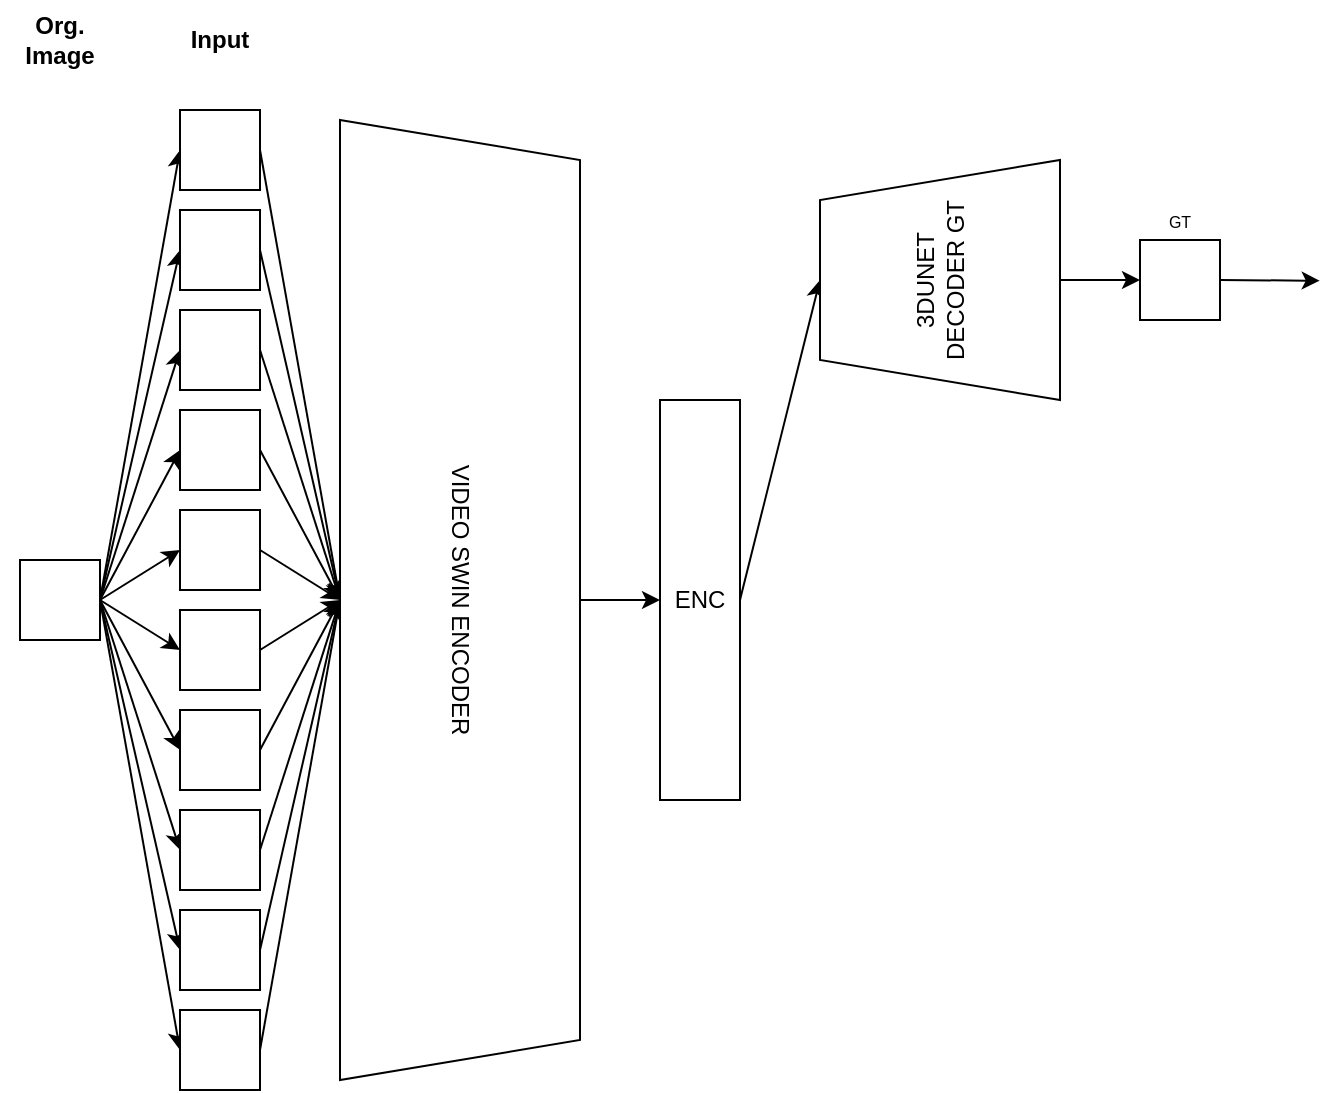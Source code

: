 <mxfile version="21.6.6" type="device">
  <diagram id="De9Vc6kwO28veqgYgvxa" name="Page-1">
    <mxGraphModel dx="1698" dy="764" grid="1" gridSize="10" guides="1" tooltips="1" connect="1" arrows="1" fold="1" page="1" pageScale="1" pageWidth="1169" pageHeight="827" math="0" shadow="0">
      <root>
        <mxCell id="0" />
        <mxCell id="1" parent="0" />
        <mxCell id="2" value="" style="whiteSpace=wrap;html=1;aspect=fixed;" parent="1" vertex="1">
          <mxGeometry x="40" y="360" width="40" height="40" as="geometry" />
        </mxCell>
        <mxCell id="23" style="edgeStyle=none;html=1;exitX=0;exitY=0.5;exitDx=0;exitDy=0;entryX=0;entryY=0.5;entryDx=0;entryDy=0;" parent="1" target="3" edge="1">
          <mxGeometry relative="1" as="geometry">
            <mxPoint x="80" y="380" as="sourcePoint" />
          </mxGeometry>
        </mxCell>
        <mxCell id="45" style="edgeStyle=none;html=1;exitX=1;exitY=0.5;exitDx=0;exitDy=0;entryX=0;entryY=0.5;entryDx=0;entryDy=0;" parent="1" source="3" edge="1">
          <mxGeometry relative="1" as="geometry">
            <mxPoint x="200" y="380" as="targetPoint" />
          </mxGeometry>
        </mxCell>
        <mxCell id="3" value="" style="whiteSpace=wrap;html=1;aspect=fixed;" parent="1" vertex="1">
          <mxGeometry x="120" y="585" width="40" height="40" as="geometry" />
        </mxCell>
        <mxCell id="22" style="edgeStyle=none;html=1;exitX=0;exitY=0.5;exitDx=0;exitDy=0;entryX=0;entryY=0.5;entryDx=0;entryDy=0;" parent="1" target="4" edge="1">
          <mxGeometry relative="1" as="geometry">
            <mxPoint x="80" y="380" as="sourcePoint" />
          </mxGeometry>
        </mxCell>
        <mxCell id="53" style="edgeStyle=none;html=1;exitX=1;exitY=0.5;exitDx=0;exitDy=0;" parent="1" source="4" edge="1">
          <mxGeometry relative="1" as="geometry">
            <mxPoint x="200" y="380" as="targetPoint" />
          </mxGeometry>
        </mxCell>
        <mxCell id="4" value="" style="whiteSpace=wrap;html=1;aspect=fixed;" parent="1" vertex="1">
          <mxGeometry x="120" y="535" width="40" height="40" as="geometry" />
        </mxCell>
        <mxCell id="21" style="edgeStyle=none;html=1;exitX=1;exitY=0.5;exitDx=0;exitDy=0;entryX=0;entryY=0.5;entryDx=0;entryDy=0;" parent="1" source="2" target="5" edge="1">
          <mxGeometry relative="1" as="geometry" />
        </mxCell>
        <mxCell id="50" style="edgeStyle=none;html=1;exitX=1;exitY=0.5;exitDx=0;exitDy=0;" parent="1" source="5" edge="1">
          <mxGeometry relative="1" as="geometry">
            <mxPoint x="200" y="380" as="targetPoint" />
          </mxGeometry>
        </mxCell>
        <mxCell id="5" value="" style="whiteSpace=wrap;html=1;aspect=fixed;" parent="1" vertex="1">
          <mxGeometry x="120" y="485" width="40" height="40" as="geometry" />
        </mxCell>
        <mxCell id="20" style="edgeStyle=none;html=1;exitX=1;exitY=0.5;exitDx=0;exitDy=0;entryX=0;entryY=0.5;entryDx=0;entryDy=0;" parent="1" source="2" target="6" edge="1">
          <mxGeometry relative="1" as="geometry" />
        </mxCell>
        <mxCell id="52" style="edgeStyle=none;html=1;exitX=1;exitY=0.5;exitDx=0;exitDy=0;" parent="1" source="6" edge="1">
          <mxGeometry relative="1" as="geometry">
            <mxPoint x="200" y="380" as="targetPoint" />
          </mxGeometry>
        </mxCell>
        <mxCell id="6" value="" style="whiteSpace=wrap;html=1;aspect=fixed;" parent="1" vertex="1">
          <mxGeometry x="120" y="435" width="40" height="40" as="geometry" />
        </mxCell>
        <mxCell id="19" style="edgeStyle=none;html=1;exitX=0;exitY=0.5;exitDx=0;exitDy=0;entryX=0;entryY=0.5;entryDx=0;entryDy=0;" parent="1" target="7" edge="1">
          <mxGeometry relative="1" as="geometry">
            <mxPoint x="80" y="380" as="sourcePoint" />
          </mxGeometry>
        </mxCell>
        <mxCell id="47" style="edgeStyle=none;html=1;exitX=1;exitY=0.5;exitDx=0;exitDy=0;entryX=0;entryY=0.5;entryDx=0;entryDy=0;" parent="1" source="7" edge="1">
          <mxGeometry relative="1" as="geometry">
            <mxPoint x="200" y="380" as="targetPoint" />
          </mxGeometry>
        </mxCell>
        <mxCell id="7" value="" style="whiteSpace=wrap;html=1;aspect=fixed;" parent="1" vertex="1">
          <mxGeometry x="120" y="385" width="40" height="40" as="geometry" />
        </mxCell>
        <mxCell id="18" style="edgeStyle=none;html=1;exitX=0;exitY=0.5;exitDx=0;exitDy=0;entryX=0;entryY=0.5;entryDx=0;entryDy=0;" parent="1" target="8" edge="1">
          <mxGeometry relative="1" as="geometry">
            <mxPoint x="80" y="380" as="sourcePoint" />
          </mxGeometry>
        </mxCell>
        <mxCell id="48" style="edgeStyle=none;html=1;exitX=1;exitY=0.5;exitDx=0;exitDy=0;" parent="1" source="8" edge="1">
          <mxGeometry relative="1" as="geometry">
            <mxPoint x="200" y="380" as="targetPoint" />
          </mxGeometry>
        </mxCell>
        <mxCell id="8" value="" style="whiteSpace=wrap;html=1;aspect=fixed;" parent="1" vertex="1">
          <mxGeometry x="120" y="335" width="40" height="40" as="geometry" />
        </mxCell>
        <mxCell id="17" style="edgeStyle=none;html=1;exitX=0;exitY=0.5;exitDx=0;exitDy=0;entryX=0;entryY=0.5;entryDx=0;entryDy=0;" parent="1" target="9" edge="1">
          <mxGeometry relative="1" as="geometry">
            <mxPoint x="80" y="380" as="sourcePoint" />
          </mxGeometry>
        </mxCell>
        <mxCell id="51" style="edgeStyle=none;html=1;exitX=1;exitY=0.5;exitDx=0;exitDy=0;entryX=0;entryY=0.5;entryDx=0;entryDy=0;" parent="1" source="9" edge="1">
          <mxGeometry relative="1" as="geometry">
            <mxPoint x="200" y="380" as="targetPoint" />
          </mxGeometry>
        </mxCell>
        <mxCell id="9" value="" style="whiteSpace=wrap;html=1;aspect=fixed;" parent="1" vertex="1">
          <mxGeometry x="120" y="285" width="40" height="40" as="geometry" />
        </mxCell>
        <mxCell id="16" style="edgeStyle=none;html=1;exitX=0;exitY=0.5;exitDx=0;exitDy=0;entryX=0;entryY=0.5;entryDx=0;entryDy=0;" parent="1" target="10" edge="1">
          <mxGeometry relative="1" as="geometry">
            <mxPoint x="80" y="380" as="sourcePoint" />
          </mxGeometry>
        </mxCell>
        <mxCell id="49" style="edgeStyle=none;html=1;exitX=1;exitY=0.5;exitDx=0;exitDy=0;entryX=0;entryY=0.5;entryDx=0;entryDy=0;" parent="1" source="10" edge="1">
          <mxGeometry relative="1" as="geometry">
            <mxPoint x="200" y="380" as="targetPoint" />
          </mxGeometry>
        </mxCell>
        <mxCell id="10" value="" style="whiteSpace=wrap;html=1;aspect=fixed;" parent="1" vertex="1">
          <mxGeometry x="120" y="235" width="40" height="40" as="geometry" />
        </mxCell>
        <mxCell id="15" style="edgeStyle=none;html=1;exitX=0;exitY=0.5;exitDx=0;exitDy=0;entryX=0;entryY=0.5;entryDx=0;entryDy=0;" parent="1" target="11" edge="1">
          <mxGeometry relative="1" as="geometry">
            <mxPoint x="80" y="380" as="sourcePoint" />
          </mxGeometry>
        </mxCell>
        <mxCell id="54" style="edgeStyle=none;html=1;exitX=1;exitY=0.5;exitDx=0;exitDy=0;" parent="1" source="11" edge="1">
          <mxGeometry relative="1" as="geometry">
            <mxPoint x="200" y="380" as="targetPoint" />
          </mxGeometry>
        </mxCell>
        <mxCell id="11" value="" style="whiteSpace=wrap;html=1;aspect=fixed;" parent="1" vertex="1">
          <mxGeometry x="120" y="185" width="40" height="40" as="geometry" />
        </mxCell>
        <mxCell id="14" style="edgeStyle=none;html=1;exitX=1;exitY=0.5;exitDx=0;exitDy=0;entryX=0;entryY=0.5;entryDx=0;entryDy=0;" parent="1" source="2" target="12" edge="1">
          <mxGeometry relative="1" as="geometry" />
        </mxCell>
        <mxCell id="46" style="edgeStyle=none;html=1;exitX=1;exitY=0.5;exitDx=0;exitDy=0;" parent="1" source="12" edge="1">
          <mxGeometry relative="1" as="geometry">
            <mxPoint x="200" y="380" as="targetPoint" />
          </mxGeometry>
        </mxCell>
        <mxCell id="12" value="" style="whiteSpace=wrap;html=1;aspect=fixed;" parent="1" vertex="1">
          <mxGeometry x="120" y="135" width="40" height="40" as="geometry" />
        </mxCell>
        <mxCell id="82" style="edgeStyle=none;html=1;exitX=1;exitY=0.5;exitDx=0;exitDy=0;entryX=0;entryY=0.5;entryDx=0;entryDy=0;" parent="1" target="55" edge="1">
          <mxGeometry relative="1" as="geometry">
            <mxPoint x="320" y="380" as="sourcePoint" />
          </mxGeometry>
        </mxCell>
        <mxCell id="55" value="ENC" style="rounded=0;whiteSpace=wrap;html=1;" parent="1" vertex="1">
          <mxGeometry x="360" y="280" width="40" height="200" as="geometry" />
        </mxCell>
        <mxCell id="84" style="edgeStyle=none;html=1;exitX=1;exitY=0.5;exitDx=0;exitDy=0;entryX=0;entryY=0.5;entryDx=0;entryDy=0;" parent="1" source="55" edge="1">
          <mxGeometry relative="1" as="geometry">
            <mxPoint x="440" y="220" as="targetPoint" />
          </mxGeometry>
        </mxCell>
        <mxCell id="87" style="edgeStyle=none;html=1;exitX=1;exitY=0.5;exitDx=0;exitDy=0;entryX=0;entryY=0.5;entryDx=0;entryDy=0;" parent="1" target="59" edge="1">
          <mxGeometry relative="1" as="geometry">
            <mxPoint x="560" y="220" as="sourcePoint" />
          </mxGeometry>
        </mxCell>
        <mxCell id="138" style="edgeStyle=none;html=1;exitX=1;exitY=0.5;exitDx=0;exitDy=0;entryX=0.203;entryY=1.005;entryDx=0;entryDy=0;entryPerimeter=0;fontSize=12;fontColor=#000000;" parent="1" source="59" edge="1">
          <mxGeometry relative="1" as="geometry">
            <mxPoint x="689.85" y="220.362" as="targetPoint" />
          </mxGeometry>
        </mxCell>
        <mxCell id="59" value="" style="whiteSpace=wrap;html=1;aspect=fixed;" parent="1" vertex="1">
          <mxGeometry x="600" y="200" width="40" height="40" as="geometry" />
        </mxCell>
        <mxCell id="121" value="&lt;b&gt;Input&lt;/b&gt;" style="text;html=1;strokeColor=none;fillColor=none;align=center;verticalAlign=middle;whiteSpace=wrap;rounded=0;" parent="1" vertex="1">
          <mxGeometry x="110" y="80" width="60" height="40" as="geometry" />
        </mxCell>
        <mxCell id="124" value="&lt;b&gt;Org. Image&lt;/b&gt;" style="text;html=1;strokeColor=none;fillColor=none;align=center;verticalAlign=middle;whiteSpace=wrap;rounded=0;" parent="1" vertex="1">
          <mxGeometry x="30" y="80" width="60" height="40" as="geometry" />
        </mxCell>
        <mxCell id="125" value="&lt;font style=&quot;font-size: 8px;&quot;&gt;GT&lt;/font&gt;" style="text;html=1;strokeColor=none;fillColor=none;align=center;verticalAlign=middle;whiteSpace=wrap;rounded=0;" parent="1" vertex="1">
          <mxGeometry x="590" y="175" width="60" height="30" as="geometry" />
        </mxCell>
        <mxCell id="131" value="VIDEO SWIN ENCODER" style="shape=trapezoid;perimeter=trapezoidPerimeter;whiteSpace=wrap;fixedSize=1;fontSize=12;rotation=90;html=1;" parent="1" vertex="1">
          <mxGeometry x="20" y="320" width="480" height="120" as="geometry" />
        </mxCell>
        <mxCell id="132" value="3DUNET&lt;br&gt;DECODER GT" style="shape=trapezoid;perimeter=trapezoidPerimeter;whiteSpace=wrap;html=1;fixedSize=1;fontSize=12;rotation=-90;" parent="1" vertex="1">
          <mxGeometry x="440" y="160" width="120" height="120" as="geometry" />
        </mxCell>
      </root>
    </mxGraphModel>
  </diagram>
</mxfile>
